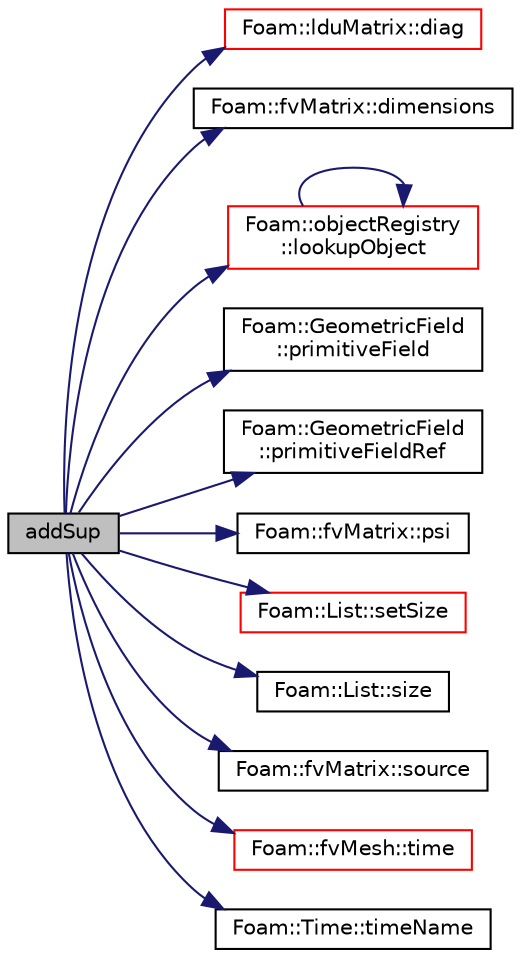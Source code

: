 digraph "addSup"
{
  bgcolor="transparent";
  edge [fontname="Helvetica",fontsize="10",labelfontname="Helvetica",labelfontsize="10"];
  node [fontname="Helvetica",fontsize="10",shape=record];
  rankdir="LR";
  Node1 [label="addSup",height=0.2,width=0.4,color="black", fillcolor="grey75", style="filled", fontcolor="black"];
  Node1 -> Node2 [color="midnightblue",fontsize="10",style="solid",fontname="Helvetica"];
  Node2 [label="Foam::lduMatrix::diag",height=0.2,width=0.4,color="red",URL="$a01306.html#a9140aaa9630c2cba2fe28369a649f2f0"];
  Node1 -> Node3 [color="midnightblue",fontsize="10",style="solid",fontname="Helvetica"];
  Node3 [label="Foam::fvMatrix::dimensions",height=0.2,width=0.4,color="black",URL="$a00888.html#a05cb9bdb503035d8ab9d5971af03deb1"];
  Node1 -> Node4 [color="midnightblue",fontsize="10",style="solid",fontname="Helvetica"];
  Node4 [label="Foam::objectRegistry\l::lookupObject",height=0.2,width=0.4,color="red",URL="$a01727.html#affcae20935bdf1726ec1f822228a2330",tooltip="Lookup and return the object of the given Type. "];
  Node4 -> Node4 [color="midnightblue",fontsize="10",style="solid",fontname="Helvetica"];
  Node1 -> Node5 [color="midnightblue",fontsize="10",style="solid",fontname="Helvetica"];
  Node5 [label="Foam::GeometricField\l::primitiveField",height=0.2,width=0.4,color="black",URL="$a00933.html#ab5d7029d12b148265a0573939f56756a",tooltip="Return a const-reference to the internal field. "];
  Node1 -> Node6 [color="midnightblue",fontsize="10",style="solid",fontname="Helvetica"];
  Node6 [label="Foam::GeometricField\l::primitiveFieldRef",height=0.2,width=0.4,color="black",URL="$a00933.html#a1c19f056796aa3c294dccefee1f7d26d",tooltip="Return a reference to the internal field. "];
  Node1 -> Node7 [color="midnightblue",fontsize="10",style="solid",fontname="Helvetica"];
  Node7 [label="Foam::fvMatrix::psi",height=0.2,width=0.4,color="black",URL="$a00888.html#a57bd59e9c54833774641fd197eb3964a"];
  Node1 -> Node8 [color="midnightblue",fontsize="10",style="solid",fontname="Helvetica"];
  Node8 [label="Foam::List::setSize",height=0.2,width=0.4,color="red",URL="$a01391.html#aedb985ffeaf1bdbfeccc2a8730405703",tooltip="Reset size of List. "];
  Node1 -> Node9 [color="midnightblue",fontsize="10",style="solid",fontname="Helvetica"];
  Node9 [label="Foam::List::size",height=0.2,width=0.4,color="black",URL="$a01391.html#a8a5f6fa29bd4b500caf186f60245b384",tooltip="Override size to be inconsistent with allocated storage. "];
  Node1 -> Node10 [color="midnightblue",fontsize="10",style="solid",fontname="Helvetica"];
  Node10 [label="Foam::fvMatrix::source",height=0.2,width=0.4,color="black",URL="$a00888.html#a4c49d61a0e11bbdadf6646dbe3740560"];
  Node1 -> Node11 [color="midnightblue",fontsize="10",style="solid",fontname="Helvetica"];
  Node11 [label="Foam::fvMesh::time",height=0.2,width=0.4,color="red",URL="$a00889.html#a48fcf6de2789aff6b430b5fc1a05693f",tooltip="Return the top-level database. "];
  Node1 -> Node12 [color="midnightblue",fontsize="10",style="solid",fontname="Helvetica"];
  Node12 [label="Foam::Time::timeName",height=0.2,width=0.4,color="black",URL="$a02683.html#a5ae6a110de1b22323e19a46943c7f0c1",tooltip="Return time name of given scalar time. "];
}
